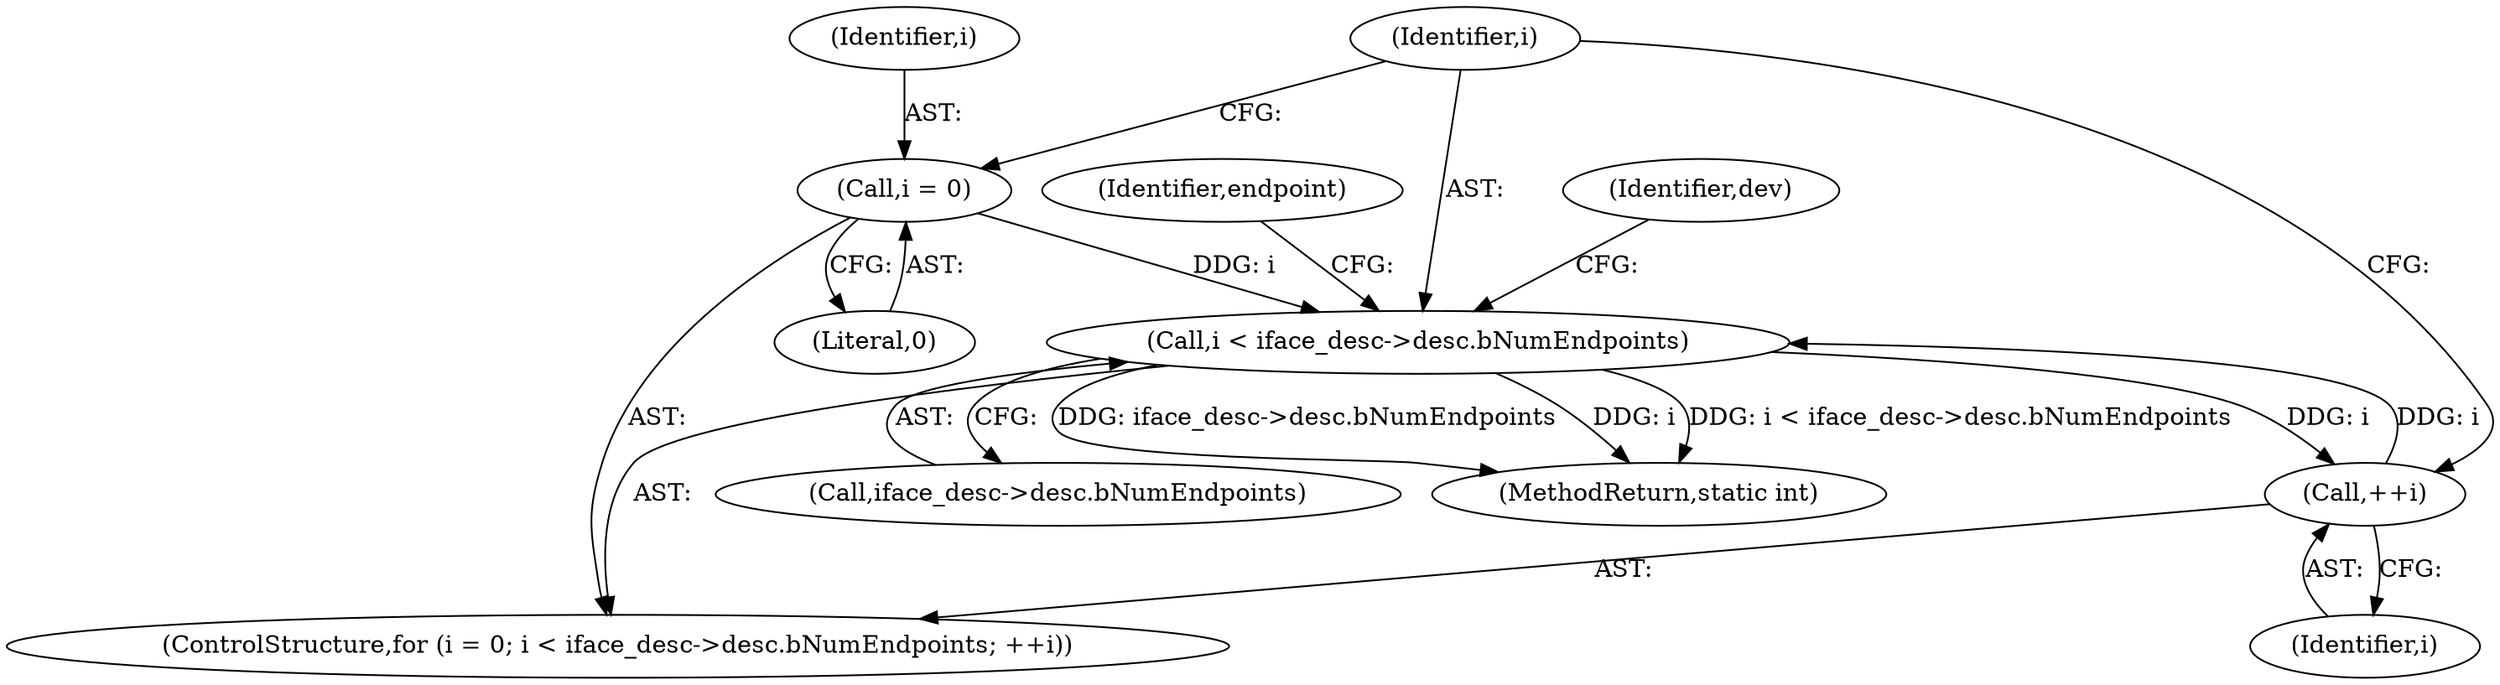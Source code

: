 digraph "0_linux_2fae9e5a7babada041e2e161699ade2447a01989@pointer" {
"1000256" [label="(Call,i < iface_desc->desc.bNumEndpoints)"];
"1000253" [label="(Call,i = 0)"];
"1000263" [label="(Call,++i)"];
"1000256" [label="(Call,i < iface_desc->desc.bNumEndpoints)"];
"1000252" [label="(ControlStructure,for (i = 0; i < iface_desc->desc.bNumEndpoints; ++i))"];
"1000253" [label="(Call,i = 0)"];
"1000297" [label="(Identifier,dev)"];
"1000258" [label="(Call,iface_desc->desc.bNumEndpoints)"];
"1000505" [label="(MethodReturn,static int)"];
"1000256" [label="(Call,i < iface_desc->desc.bNumEndpoints)"];
"1000255" [label="(Literal,0)"];
"1000264" [label="(Identifier,i)"];
"1000257" [label="(Identifier,i)"];
"1000254" [label="(Identifier,i)"];
"1000263" [label="(Call,++i)"];
"1000267" [label="(Identifier,endpoint)"];
"1000256" -> "1000252"  [label="AST: "];
"1000256" -> "1000258"  [label="CFG: "];
"1000257" -> "1000256"  [label="AST: "];
"1000258" -> "1000256"  [label="AST: "];
"1000267" -> "1000256"  [label="CFG: "];
"1000297" -> "1000256"  [label="CFG: "];
"1000256" -> "1000505"  [label="DDG: iface_desc->desc.bNumEndpoints"];
"1000256" -> "1000505"  [label="DDG: i"];
"1000256" -> "1000505"  [label="DDG: i < iface_desc->desc.bNumEndpoints"];
"1000253" -> "1000256"  [label="DDG: i"];
"1000263" -> "1000256"  [label="DDG: i"];
"1000256" -> "1000263"  [label="DDG: i"];
"1000253" -> "1000252"  [label="AST: "];
"1000253" -> "1000255"  [label="CFG: "];
"1000254" -> "1000253"  [label="AST: "];
"1000255" -> "1000253"  [label="AST: "];
"1000257" -> "1000253"  [label="CFG: "];
"1000263" -> "1000252"  [label="AST: "];
"1000263" -> "1000264"  [label="CFG: "];
"1000264" -> "1000263"  [label="AST: "];
"1000257" -> "1000263"  [label="CFG: "];
}
